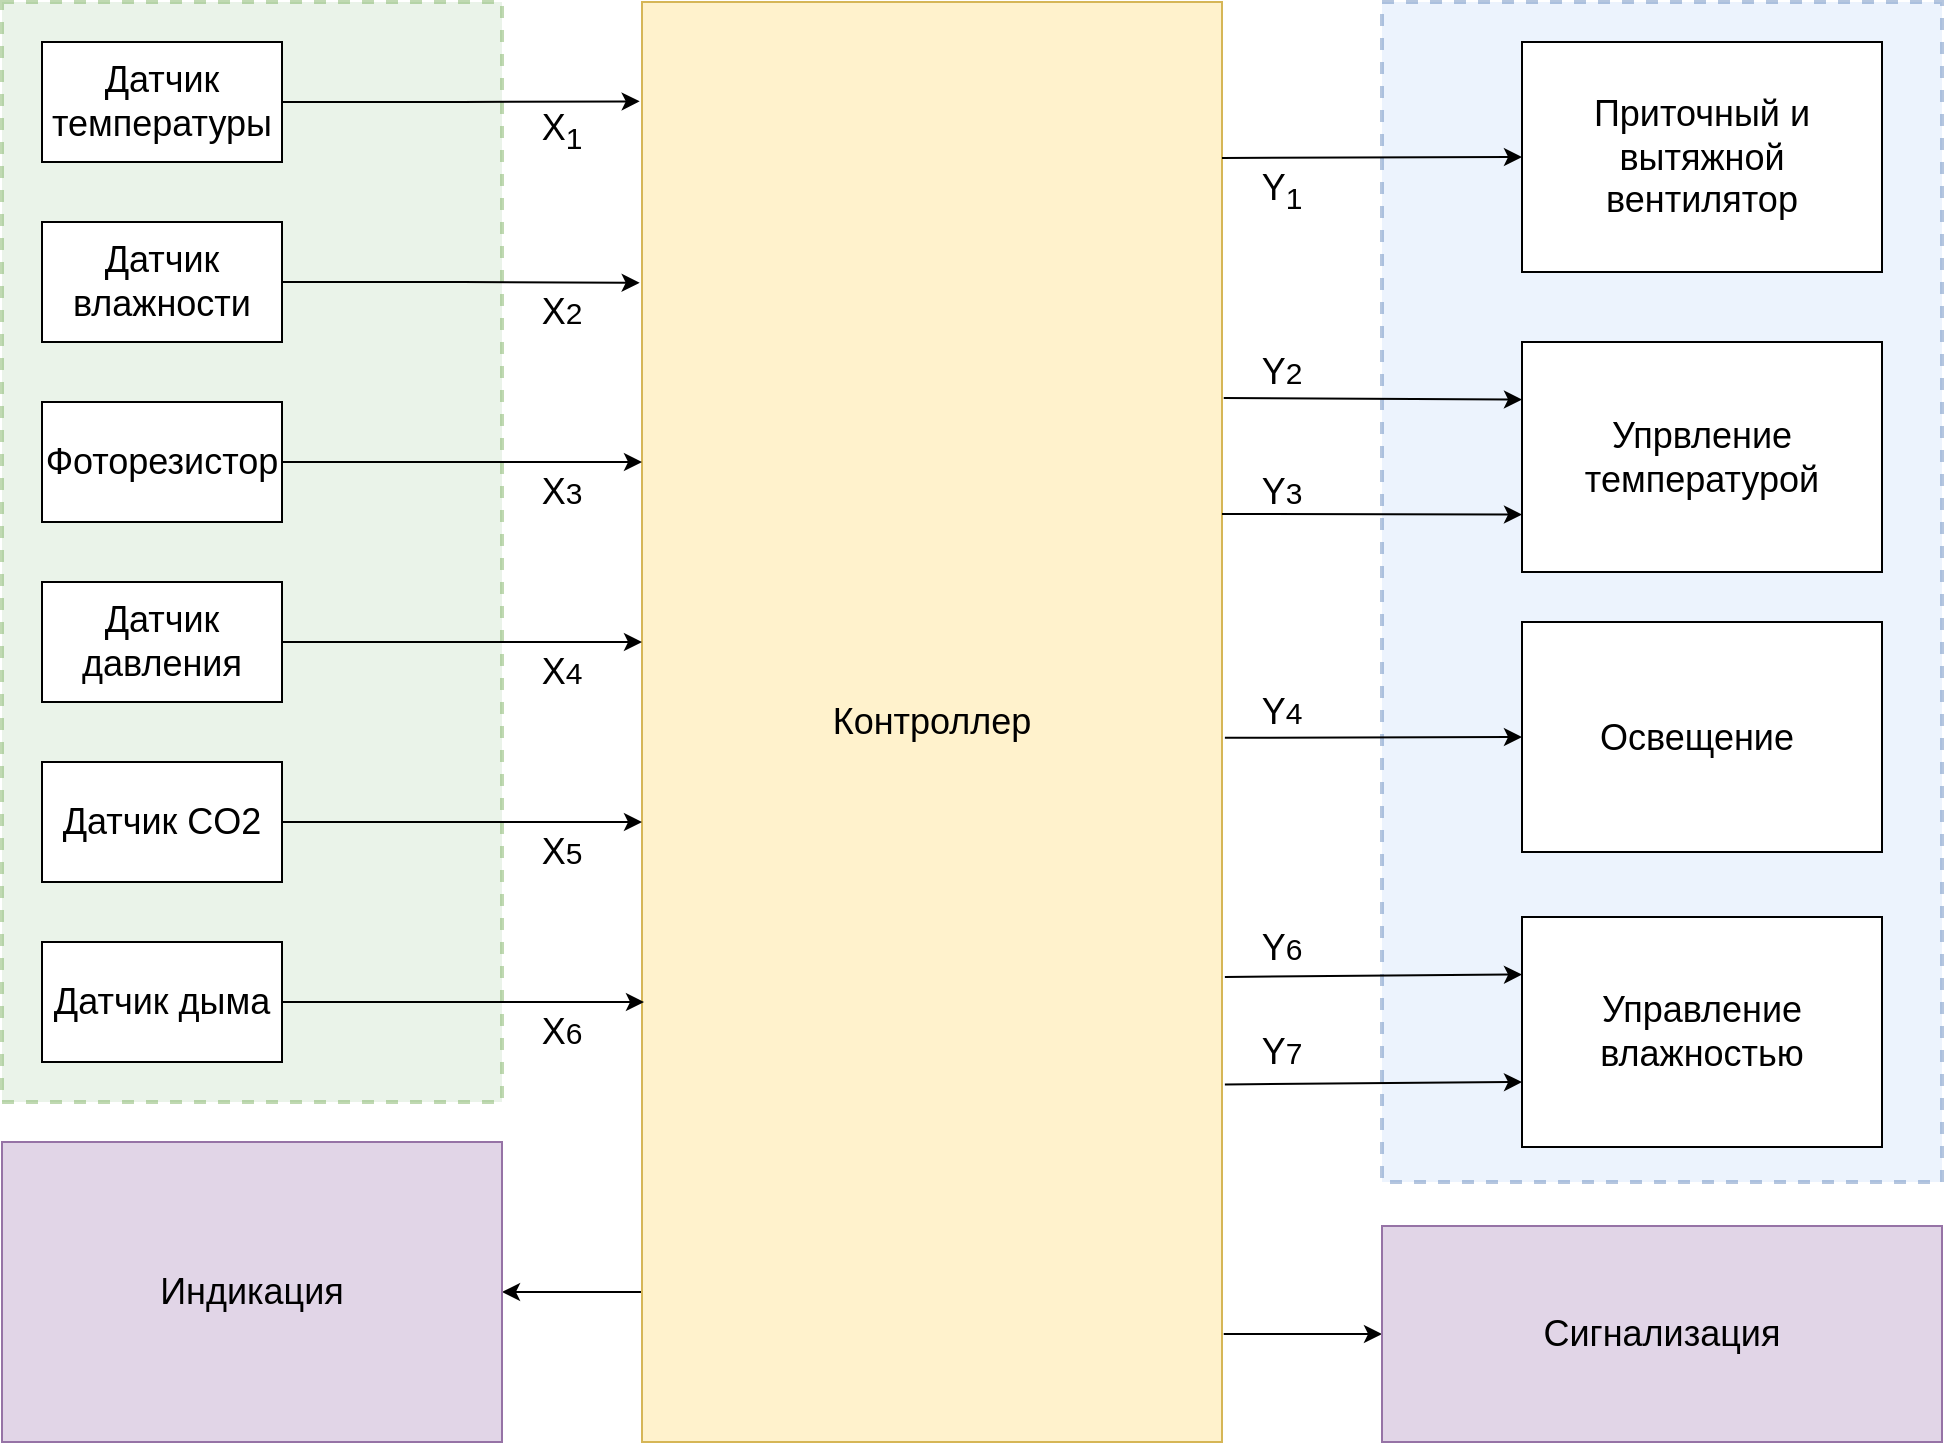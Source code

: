 <mxfile version="20.7.4" type="device"><diagram id="ZD6SaS_A837aOiabD0pv" name="Страница 1"><mxGraphModel dx="3471" dy="1347" grid="1" gridSize="10" guides="1" tooltips="1" connect="1" arrows="1" fold="1" page="1" pageScale="1" pageWidth="1169" pageHeight="1654" math="0" shadow="0"><root><mxCell id="0"/><mxCell id="1" parent="0"/><mxCell id="JR_0A8n3OGwCboEsffd9-19" value="" style="rounded=0;whiteSpace=wrap;html=1;fontSize=18;fillColor=#d5e8d4;strokeColor=#82b366;strokeWidth=2;dashed=1;opacity=50;" parent="1" vertex="1"><mxGeometry x="-1080" y="170" width="250" height="550" as="geometry"/></mxCell><mxCell id="JR_0A8n3OGwCboEsffd9-20" style="edgeStyle=orthogonalEdgeStyle;rounded=0;orthogonalLoop=1;jettySize=auto;html=1;entryX=1;entryY=0.5;entryDx=0;entryDy=0;fontSize=18;" parent="1" source="JR_0A8n3OGwCboEsffd9-2" target="JR_0A8n3OGwCboEsffd9-16" edge="1"><mxGeometry relative="1" as="geometry"><Array as="points"><mxPoint x="-615" y="815"/></Array></mxGeometry></mxCell><mxCell id="JR_0A8n3OGwCboEsffd9-2" value="&lt;font style=&quot;font-size: 18px;&quot;&gt;Контроллер&lt;/font&gt;" style="rounded=0;whiteSpace=wrap;html=1;fillColor=#fff2cc;strokeColor=#d6b656;" parent="1" vertex="1"><mxGeometry x="-760" y="170" width="290" height="720" as="geometry"/></mxCell><mxCell id="JR_0A8n3OGwCboEsffd9-10" style="edgeStyle=orthogonalEdgeStyle;rounded=0;orthogonalLoop=1;jettySize=auto;html=1;entryX=-0.004;entryY=0.069;entryDx=0;entryDy=0;entryPerimeter=0;" parent="1" source="JR_0A8n3OGwCboEsffd9-3" target="JR_0A8n3OGwCboEsffd9-2" edge="1"><mxGeometry relative="1" as="geometry"/></mxCell><mxCell id="JR_0A8n3OGwCboEsffd9-3" value="Датчик температуры" style="rounded=0;whiteSpace=wrap;html=1;fontSize=18;" parent="1" vertex="1"><mxGeometry x="-1060" y="190" width="120" height="60" as="geometry"/></mxCell><mxCell id="JR_0A8n3OGwCboEsffd9-11" style="edgeStyle=orthogonalEdgeStyle;rounded=0;orthogonalLoop=1;jettySize=auto;html=1;entryX=-0.004;entryY=0.195;entryDx=0;entryDy=0;entryPerimeter=0;" parent="1" source="JR_0A8n3OGwCboEsffd9-4" target="JR_0A8n3OGwCboEsffd9-2" edge="1"><mxGeometry relative="1" as="geometry"/></mxCell><mxCell id="JR_0A8n3OGwCboEsffd9-4" value="Датчик влажности" style="rounded=0;whiteSpace=wrap;html=1;fontSize=18;" parent="1" vertex="1"><mxGeometry x="-1060" y="280" width="120" height="60" as="geometry"/></mxCell><mxCell id="JR_0A8n3OGwCboEsffd9-12" style="edgeStyle=orthogonalEdgeStyle;rounded=0;orthogonalLoop=1;jettySize=auto;html=1;" parent="1" source="JR_0A8n3OGwCboEsffd9-5" edge="1"><mxGeometry relative="1" as="geometry"><mxPoint x="-760" y="400" as="targetPoint"/></mxGeometry></mxCell><mxCell id="JR_0A8n3OGwCboEsffd9-5" value="Фоторезистор" style="rounded=0;whiteSpace=wrap;html=1;fontSize=18;" parent="1" vertex="1"><mxGeometry x="-1060" y="370" width="120" height="60" as="geometry"/></mxCell><mxCell id="JR_0A8n3OGwCboEsffd9-13" style="edgeStyle=orthogonalEdgeStyle;rounded=0;orthogonalLoop=1;jettySize=auto;html=1;" parent="1" source="JR_0A8n3OGwCboEsffd9-6" edge="1"><mxGeometry relative="1" as="geometry"><mxPoint x="-760" y="490" as="targetPoint"/></mxGeometry></mxCell><mxCell id="JR_0A8n3OGwCboEsffd9-6" value="Датчик давления" style="rounded=0;whiteSpace=wrap;html=1;fontSize=18;" parent="1" vertex="1"><mxGeometry x="-1060" y="460" width="120" height="60" as="geometry"/></mxCell><mxCell id="JR_0A8n3OGwCboEsffd9-14" style="edgeStyle=orthogonalEdgeStyle;rounded=0;orthogonalLoop=1;jettySize=auto;html=1;" parent="1" source="JR_0A8n3OGwCboEsffd9-7" edge="1"><mxGeometry relative="1" as="geometry"><mxPoint x="-760" y="580" as="targetPoint"/><Array as="points"><mxPoint x="-760" y="580"/></Array></mxGeometry></mxCell><mxCell id="JR_0A8n3OGwCboEsffd9-7" value="Датчик CO2" style="rounded=0;whiteSpace=wrap;html=1;fontSize=18;" parent="1" vertex="1"><mxGeometry x="-1060" y="550" width="120" height="60" as="geometry"/></mxCell><mxCell id="JR_0A8n3OGwCboEsffd9-15" style="edgeStyle=orthogonalEdgeStyle;rounded=0;orthogonalLoop=1;jettySize=auto;html=1;" parent="1" source="JR_0A8n3OGwCboEsffd9-8" edge="1"><mxGeometry relative="1" as="geometry"><mxPoint x="-759" y="670" as="targetPoint"/><Array as="points"><mxPoint x="-759" y="670"/></Array></mxGeometry></mxCell><mxCell id="JR_0A8n3OGwCboEsffd9-8" value="Датчик дыма" style="rounded=0;whiteSpace=wrap;html=1;fontSize=18;" parent="1" vertex="1"><mxGeometry x="-1060" y="640" width="120" height="60" as="geometry"/></mxCell><mxCell id="JR_0A8n3OGwCboEsffd9-16" value="Индикация" style="rounded=0;whiteSpace=wrap;html=1;fontSize=18;fillColor=#e1d5e7;strokeColor=#9673a6;" parent="1" vertex="1"><mxGeometry x="-1080" y="740" width="250" height="150" as="geometry"/></mxCell><mxCell id="JR_0A8n3OGwCboEsffd9-18" value="" style="rounded=0;whiteSpace=wrap;html=1;fontSize=18;fillColor=#dae8fc;strokeColor=#6c8ebf;dashed=1;opacity=50;strokeWidth=2;" parent="1" vertex="1"><mxGeometry x="-390" y="170" width="280" height="590" as="geometry"/></mxCell><mxCell id="JR_0A8n3OGwCboEsffd9-21" value="Приточный и вытяжной вентилятор" style="rounded=0;whiteSpace=wrap;html=1;fontSize=18;" parent="1" vertex="1"><mxGeometry x="-320" y="190" width="180" height="115" as="geometry"/></mxCell><mxCell id="JR_0A8n3OGwCboEsffd9-24" value="Управление влажностью" style="rounded=0;whiteSpace=wrap;html=1;fontSize=18;" parent="1" vertex="1"><mxGeometry x="-320" y="627.5" width="180" height="115" as="geometry"/></mxCell><mxCell id="JR_0A8n3OGwCboEsffd9-26" value="Освещение&amp;nbsp;" style="rounded=0;whiteSpace=wrap;html=1;fontSize=18;" parent="1" vertex="1"><mxGeometry x="-320" y="480" width="180" height="115" as="geometry"/></mxCell><mxCell id="JR_0A8n3OGwCboEsffd9-27" value="" style="endArrow=classic;html=1;rounded=0;fontSize=18;entryX=0;entryY=0.5;entryDx=0;entryDy=0;" parent="1" target="JR_0A8n3OGwCboEsffd9-21" edge="1"><mxGeometry width="50" height="50" relative="1" as="geometry"><mxPoint x="-470" y="248" as="sourcePoint"/><mxPoint x="-440" y="240" as="targetPoint"/></mxGeometry></mxCell><mxCell id="JR_0A8n3OGwCboEsffd9-28" value="" style="endArrow=classic;html=1;rounded=0;fontSize=18;exitX=1.003;exitY=0.275;exitDx=0;exitDy=0;exitPerimeter=0;entryX=0;entryY=0.25;entryDx=0;entryDy=0;" parent="1" source="JR_0A8n3OGwCboEsffd9-2" edge="1" target="JR_0A8n3OGwCboEsffd9-35"><mxGeometry width="50" height="50" relative="1" as="geometry"><mxPoint x="-410" y="410" as="sourcePoint"/><mxPoint x="-320" y="355" as="targetPoint"/></mxGeometry></mxCell><mxCell id="JR_0A8n3OGwCboEsffd9-29" value="" style="endArrow=classic;html=1;rounded=0;fontSize=18;exitX=1.005;exitY=0.511;exitDx=0;exitDy=0;entryX=0;entryY=0.5;entryDx=0;entryDy=0;exitPerimeter=0;" parent="1" source="JR_0A8n3OGwCboEsffd9-2" target="JR_0A8n3OGwCboEsffd9-26" edge="1"><mxGeometry width="50" height="50" relative="1" as="geometry"><mxPoint x="-460.29" y="365.76" as="sourcePoint"/><mxPoint x="-310" y="365" as="targetPoint"/></mxGeometry></mxCell><mxCell id="JR_0A8n3OGwCboEsffd9-30" value="" style="endArrow=classic;html=1;rounded=0;fontSize=18;exitX=1.005;exitY=0.677;exitDx=0;exitDy=0;exitPerimeter=0;entryX=0;entryY=0.25;entryDx=0;entryDy=0;" parent="1" source="JR_0A8n3OGwCboEsffd9-2" edge="1" target="JR_0A8n3OGwCboEsffd9-24"><mxGeometry width="50" height="50" relative="1" as="geometry"><mxPoint x="-450.29" y="375.76" as="sourcePoint"/><mxPoint x="-320" y="575" as="targetPoint"/></mxGeometry></mxCell><mxCell id="JR_0A8n3OGwCboEsffd9-31" value="" style="endArrow=classic;html=1;rounded=0;fontSize=18;entryX=0;entryY=0.5;entryDx=0;entryDy=0;exitX=1.003;exitY=0.925;exitDx=0;exitDy=0;exitPerimeter=0;" parent="1" edge="1" target="HRFES05JHpBVg0rQmyw2-1" source="JR_0A8n3OGwCboEsffd9-2"><mxGeometry width="50" height="50" relative="1" as="geometry"><mxPoint x="-470" y="827" as="sourcePoint"/><mxPoint x="-320" y="694.82" as="targetPoint"/></mxGeometry></mxCell><mxCell id="JR_0A8n3OGwCboEsffd9-35" value="Упрвление температурой" style="rounded=0;whiteSpace=wrap;html=1;fontSize=18;" parent="1" vertex="1"><mxGeometry x="-320" y="340" width="180" height="115" as="geometry"/></mxCell><mxCell id="JR_0A8n3OGwCboEsffd9-37" value="X&lt;sub&gt;1&lt;/sub&gt;" style="text;html=1;strokeColor=none;fillColor=none;align=center;verticalAlign=middle;whiteSpace=wrap;rounded=0;dashed=1;strokeWidth=2;fontSize=18;opacity=50;" parent="1" vertex="1"><mxGeometry x="-830" y="220" width="60" height="30" as="geometry"/></mxCell><mxCell id="JR_0A8n3OGwCboEsffd9-38" value="X&lt;span style=&quot;font-size: 15px;&quot;&gt;2&lt;/span&gt;" style="text;html=1;strokeColor=none;fillColor=none;align=center;verticalAlign=middle;whiteSpace=wrap;rounded=0;dashed=1;strokeWidth=2;fontSize=18;opacity=50;" parent="1" vertex="1"><mxGeometry x="-830" y="310" width="60" height="30" as="geometry"/></mxCell><mxCell id="JR_0A8n3OGwCboEsffd9-39" value="X&lt;span style=&quot;font-size: 15px;&quot;&gt;3&lt;/span&gt;" style="text;html=1;strokeColor=none;fillColor=none;align=center;verticalAlign=middle;whiteSpace=wrap;rounded=0;dashed=1;strokeWidth=2;fontSize=18;opacity=50;" parent="1" vertex="1"><mxGeometry x="-830" y="400" width="60" height="30" as="geometry"/></mxCell><mxCell id="JR_0A8n3OGwCboEsffd9-40" value="X&lt;span style=&quot;font-size: 15px;&quot;&gt;4&lt;/span&gt;" style="text;html=1;strokeColor=none;fillColor=none;align=center;verticalAlign=middle;whiteSpace=wrap;rounded=0;dashed=1;strokeWidth=2;fontSize=18;opacity=50;" parent="1" vertex="1"><mxGeometry x="-830" y="490" width="60" height="30" as="geometry"/></mxCell><mxCell id="JR_0A8n3OGwCboEsffd9-41" value="X&lt;span style=&quot;font-size: 15px;&quot;&gt;5&lt;/span&gt;" style="text;html=1;strokeColor=none;fillColor=none;align=center;verticalAlign=middle;whiteSpace=wrap;rounded=0;dashed=1;strokeWidth=2;fontSize=18;opacity=50;" parent="1" vertex="1"><mxGeometry x="-830" y="580" width="60" height="30" as="geometry"/></mxCell><mxCell id="JR_0A8n3OGwCboEsffd9-42" value="X&lt;span style=&quot;font-size: 15px;&quot;&gt;6&lt;/span&gt;" style="text;html=1;strokeColor=none;fillColor=none;align=center;verticalAlign=middle;whiteSpace=wrap;rounded=0;dashed=1;strokeWidth=2;fontSize=18;opacity=50;" parent="1" vertex="1"><mxGeometry x="-830" y="670" width="60" height="30" as="geometry"/></mxCell><mxCell id="JR_0A8n3OGwCboEsffd9-43" value="&lt;span style=&quot;font-size: 18px;&quot;&gt;Y&lt;/span&gt;&lt;sub&gt;1&lt;/sub&gt;" style="text;html=1;strokeColor=none;fillColor=none;align=center;verticalAlign=middle;whiteSpace=wrap;rounded=0;dashed=1;strokeWidth=2;fontSize=18;opacity=50;" parent="1" vertex="1"><mxGeometry x="-470" y="250" width="60" height="30" as="geometry"/></mxCell><mxCell id="JR_0A8n3OGwCboEsffd9-45" value="&lt;span style=&quot;font-size: 18px;&quot;&gt;Y&lt;/span&gt;&lt;span style=&quot;font-size: 15px;&quot;&gt;2&lt;/span&gt;" style="text;html=1;strokeColor=none;fillColor=none;align=center;verticalAlign=middle;whiteSpace=wrap;rounded=0;dashed=1;strokeWidth=2;fontSize=18;opacity=50;" parent="1" vertex="1"><mxGeometry x="-470" y="340" width="60" height="30" as="geometry"/></mxCell><mxCell id="JR_0A8n3OGwCboEsffd9-46" value="&lt;span style=&quot;font-size: 18px;&quot;&gt;Y&lt;/span&gt;&lt;span style=&quot;font-size: 15px;&quot;&gt;3&lt;/span&gt;" style="text;html=1;strokeColor=none;fillColor=none;align=center;verticalAlign=middle;whiteSpace=wrap;rounded=0;dashed=1;strokeWidth=2;fontSize=18;opacity=50;" parent="1" vertex="1"><mxGeometry x="-470" y="400" width="60" height="30" as="geometry"/></mxCell><mxCell id="JR_0A8n3OGwCboEsffd9-47" value="&lt;span style=&quot;font-size: 18px;&quot;&gt;Y&lt;/span&gt;&lt;span style=&quot;font-size: 15px;&quot;&gt;4&lt;/span&gt;" style="text;html=1;strokeColor=none;fillColor=none;align=center;verticalAlign=middle;whiteSpace=wrap;rounded=0;dashed=1;strokeWidth=2;fontSize=18;opacity=50;" parent="1" vertex="1"><mxGeometry x="-470" y="510" width="60" height="30" as="geometry"/></mxCell><mxCell id="HRFES05JHpBVg0rQmyw2-1" value="Сигнализация" style="rounded=0;whiteSpace=wrap;html=1;fontSize=18;fillColor=#e1d5e7;strokeColor=#9673a6;" vertex="1" parent="1"><mxGeometry x="-390" y="782" width="280" height="108" as="geometry"/></mxCell><mxCell id="HRFES05JHpBVg0rQmyw2-2" value="" style="endArrow=classic;html=1;rounded=0;fontSize=18;exitX=1.005;exitY=0.677;exitDx=0;exitDy=0;exitPerimeter=0;entryX=0;entryY=0.25;entryDx=0;entryDy=0;" edge="1" parent="1"><mxGeometry width="50" height="50" relative="1" as="geometry"><mxPoint x="-468.55" y="711.19" as="sourcePoint"/><mxPoint x="-320" y="710.0" as="targetPoint"/></mxGeometry></mxCell><mxCell id="HRFES05JHpBVg0rQmyw2-3" value="" style="endArrow=classic;html=1;rounded=0;fontSize=18;entryX=0;entryY=0.75;entryDx=0;entryDy=0;" edge="1" parent="1" target="JR_0A8n3OGwCboEsffd9-35"><mxGeometry width="50" height="50" relative="1" as="geometry"><mxPoint x="-470" y="426" as="sourcePoint"/><mxPoint x="-320" y="429" as="targetPoint"/></mxGeometry></mxCell><mxCell id="HRFES05JHpBVg0rQmyw2-5" value="&lt;span style=&quot;font-size: 18px;&quot;&gt;Y&lt;/span&gt;&lt;span style=&quot;font-size: 15px;&quot;&gt;6&lt;/span&gt;" style="text;html=1;strokeColor=none;fillColor=none;align=center;verticalAlign=middle;whiteSpace=wrap;rounded=0;dashed=1;strokeWidth=2;fontSize=18;opacity=50;" vertex="1" parent="1"><mxGeometry x="-470" y="627.5" width="60" height="30" as="geometry"/></mxCell><mxCell id="HRFES05JHpBVg0rQmyw2-6" value="&lt;span style=&quot;font-size: 18px;&quot;&gt;Y&lt;/span&gt;&lt;span style=&quot;font-size: 15px;&quot;&gt;7&lt;/span&gt;" style="text;html=1;strokeColor=none;fillColor=none;align=center;verticalAlign=middle;whiteSpace=wrap;rounded=0;dashed=1;strokeWidth=2;fontSize=18;opacity=50;" vertex="1" parent="1"><mxGeometry x="-470" y="680" width="60" height="30" as="geometry"/></mxCell></root></mxGraphModel></diagram></mxfile>